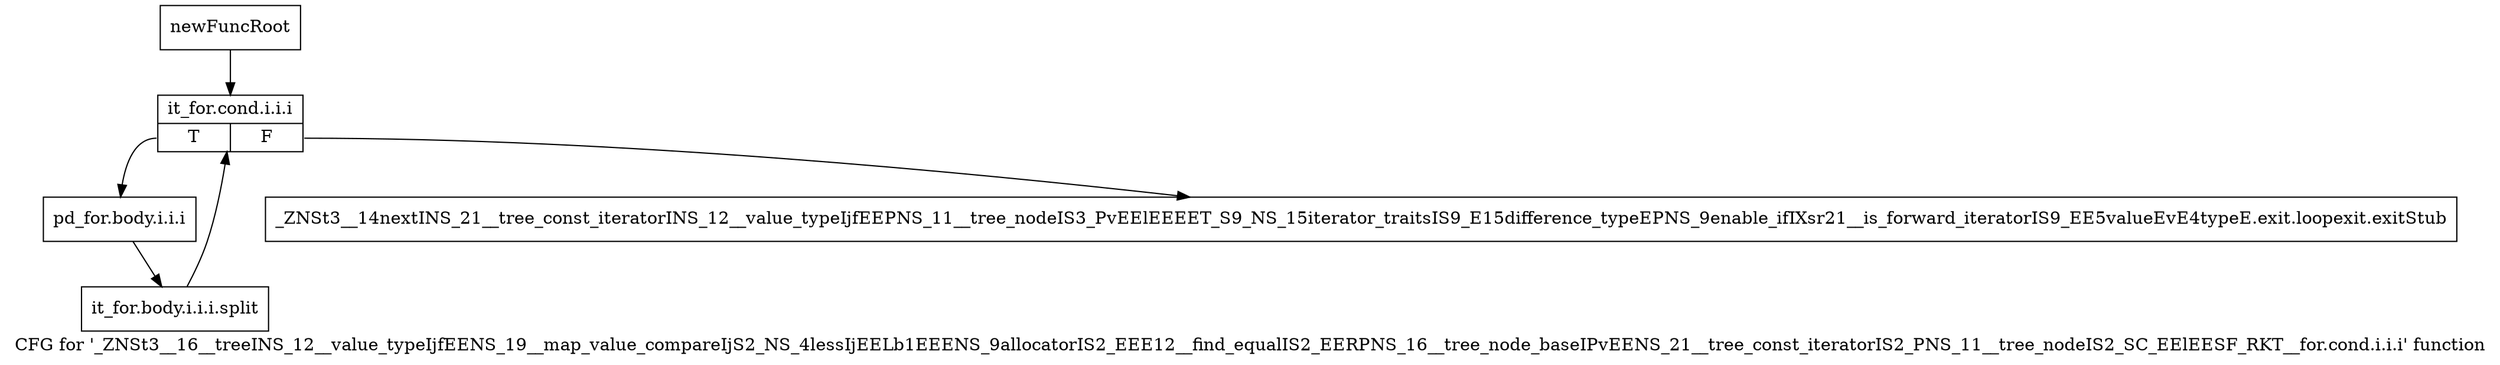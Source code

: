 digraph "CFG for '_ZNSt3__16__treeINS_12__value_typeIjfEENS_19__map_value_compareIjS2_NS_4lessIjEELb1EEENS_9allocatorIS2_EEE12__find_equalIS2_EERPNS_16__tree_node_baseIPvEENS_21__tree_const_iteratorIS2_PNS_11__tree_nodeIS2_SC_EElEESF_RKT__for.cond.i.i.i' function" {
	label="CFG for '_ZNSt3__16__treeINS_12__value_typeIjfEENS_19__map_value_compareIjS2_NS_4lessIjEELb1EEENS_9allocatorIS2_EEE12__find_equalIS2_EERPNS_16__tree_node_baseIPvEENS_21__tree_const_iteratorIS2_PNS_11__tree_nodeIS2_SC_EElEESF_RKT__for.cond.i.i.i' function";

	Node0x9013680 [shape=record,label="{newFuncRoot}"];
	Node0x9013680 -> Node0x9013720;
	Node0x90136d0 [shape=record,label="{_ZNSt3__14nextINS_21__tree_const_iteratorINS_12__value_typeIjfEEPNS_11__tree_nodeIS3_PvEElEEEET_S9_NS_15iterator_traitsIS9_E15difference_typeEPNS_9enable_ifIXsr21__is_forward_iteratorIS9_EE5valueEvE4typeE.exit.loopexit.exitStub}"];
	Node0x9013720 [shape=record,label="{it_for.cond.i.i.i|{<s0>T|<s1>F}}"];
	Node0x9013720:s0 -> Node0x9013770;
	Node0x9013720:s1 -> Node0x90136d0;
	Node0x9013770 [shape=record,label="{pd_for.body.i.i.i}"];
	Node0x9013770 -> Node0xc564410;
	Node0xc564410 [shape=record,label="{it_for.body.i.i.i.split}"];
	Node0xc564410 -> Node0x9013720;
}

